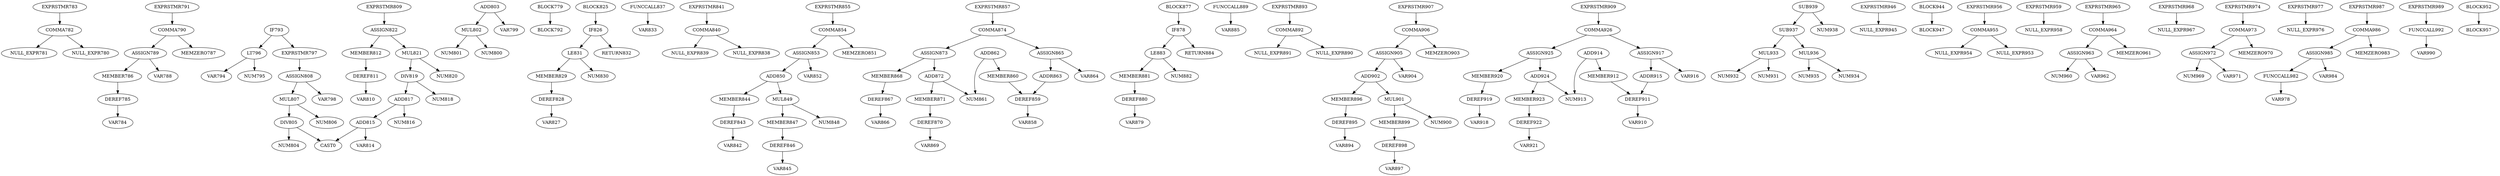 digraph A { 
COMMA782 -> NULL_EXPR781
COMMA782 -> NULL_EXPR780
EXPRSTMR783 -> COMMA782
DEREF785 -> VAR784
MEMBER786 -> DEREF785
ASSIGN789 -> MEMBER786
ASSIGN789 -> VAR788
COMMA790 -> ASSIGN789
COMMA790 -> MEMZERO787
EXPRSTMR791 -> COMMA790
LT796 -> VAR794
LT796 -> NUM795
IF793 -> LT796
MUL802 -> NUM801
MUL802 -> NUM800
ADD803 -> MUL802
ADD803 -> VAR799
DIV805 -> NUM804
DIV805 -> CAST0
MUL807 -> NUM806
MUL807 -> DIV805
ASSIGN808 -> MUL807
ASSIGN808 -> VAR798
EXPRSTMR797 -> ASSIGN808
IF793 -> EXPRSTMR797
DEREF811 -> VAR810
MEMBER812 -> DEREF811
ADD815 -> VAR814
ADD815 -> CAST0
ADD817 -> NUM816
ADD817 -> ADD815
DIV819 -> NUM818
DIV819 -> ADD817
MUL821 -> NUM820
MUL821 -> DIV819
ASSIGN822 -> MUL821
ASSIGN822 -> MEMBER812
EXPRSTMR809 -> ASSIGN822
BLOCK779 -> BLOCK792
DEREF828 -> VAR827
MEMBER829 -> DEREF828
LE831 -> MEMBER829
LE831 -> NUM830
IF826 -> LE831
FUNCCALL837 -> VAR833
IF826 -> RETURN832
COMMA840 -> NULL_EXPR839
COMMA840 -> NULL_EXPR838
EXPRSTMR841 -> COMMA840
DEREF843 -> VAR842
MEMBER844 -> DEREF843
DEREF846 -> VAR845
MEMBER847 -> DEREF846
MUL849 -> NUM848
MUL849 -> MEMBER847
ADD850 -> MUL849
ADD850 -> MEMBER844
ASSIGN853 -> ADD850
ASSIGN853 -> VAR852
COMMA854 -> ASSIGN853
COMMA854 -> MEMZERO851
EXPRSTMR855 -> COMMA854
DEREF859 -> VAR858
MEMBER860 -> DEREF859
ADD862 -> NUM861
ADD862 -> MEMBER860
ADDR863 -> DEREF859
ASSIGN865 -> ADDR863
ASSIGN865 -> VAR864
DEREF867 -> VAR866
MEMBER868 -> DEREF867
DEREF870 -> VAR869
MEMBER871 -> DEREF870
ADD872 -> NUM861
ADD872 -> MEMBER871
ASSIGN873 -> ADD872
ASSIGN873 -> MEMBER868
COMMA874 -> ASSIGN873
COMMA874 -> ASSIGN865
EXPRSTMR857 -> COMMA874
BLOCK825 -> IF826
DEREF880 -> VAR879
MEMBER881 -> DEREF880
LE883 -> MEMBER881
LE883 -> NUM882
IF878 -> LE883
FUNCCALL889 -> VAR885
IF878 -> RETURN884
COMMA892 -> NULL_EXPR891
COMMA892 -> NULL_EXPR890
EXPRSTMR893 -> COMMA892
DEREF895 -> VAR894
MEMBER896 -> DEREF895
DEREF898 -> VAR897
MEMBER899 -> DEREF898
MUL901 -> NUM900
MUL901 -> MEMBER899
ADD902 -> MUL901
ADD902 -> MEMBER896
ASSIGN905 -> ADD902
ASSIGN905 -> VAR904
COMMA906 -> ASSIGN905
COMMA906 -> MEMZERO903
EXPRSTMR907 -> COMMA906
DEREF911 -> VAR910
MEMBER912 -> DEREF911
ADD914 -> NUM913
ADD914 -> MEMBER912
ADDR915 -> DEREF911
ASSIGN917 -> ADDR915
ASSIGN917 -> VAR916
DEREF919 -> VAR918
MEMBER920 -> DEREF919
DEREF922 -> VAR921
MEMBER923 -> DEREF922
ADD924 -> NUM913
ADD924 -> MEMBER923
ASSIGN925 -> ADD924
ASSIGN925 -> MEMBER920
COMMA926 -> ASSIGN925
COMMA926 -> ASSIGN917
EXPRSTMR909 -> COMMA926
BLOCK877 -> IF878
MUL933 -> NUM932
MUL933 -> NUM931
MUL936 -> NUM935
MUL936 -> NUM934
SUB937 -> MUL936
SUB937 -> MUL933
SUB939 -> NUM938
SUB939 -> SUB937
EXPRSTMR946 -> NULL_EXPR945
BLOCK944 -> BLOCK947
COMMA955 -> NULL_EXPR954
COMMA955 -> NULL_EXPR953
EXPRSTMR956 -> COMMA955
EXPRSTMR959 -> NULL_EXPR958
ASSIGN963 -> NUM960
ASSIGN963 -> VAR962
COMMA964 -> ASSIGN963
COMMA964 -> MEMZERO961
EXPRSTMR965 -> COMMA964
EXPRSTMR968 -> NULL_EXPR967
ASSIGN972 -> NUM969
ASSIGN972 -> VAR971
COMMA973 -> ASSIGN972
COMMA973 -> MEMZERO970
EXPRSTMR974 -> COMMA973
EXPRSTMR977 -> NULL_EXPR976
FUNCCALL982 -> VAR978
ASSIGN985 -> FUNCCALL982
ASSIGN985 -> VAR984
COMMA986 -> ASSIGN985
COMMA986 -> MEMZERO983
EXPRSTMR987 -> COMMA986
FUNCCALL992 -> VAR990
EXPRSTMR989 -> FUNCCALL992
BLOCK952 -> BLOCK957
}
